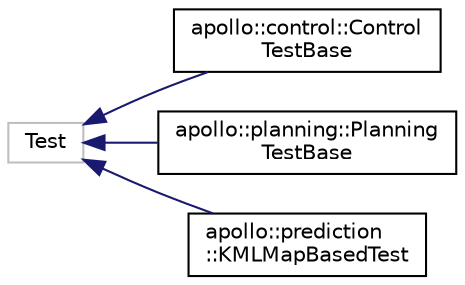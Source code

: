 digraph "Graphical Class Hierarchy"
{
  edge [fontname="Helvetica",fontsize="10",labelfontname="Helvetica",labelfontsize="10"];
  node [fontname="Helvetica",fontsize="10",shape=record];
  rankdir="LR";
  Node1 [label="Test",height=0.2,width=0.4,color="grey75", fillcolor="white", style="filled"];
  Node1 -> Node2 [dir="back",color="midnightblue",fontsize="10",style="solid",fontname="Helvetica"];
  Node2 [label="apollo::control::Control\lTestBase",height=0.2,width=0.4,color="black", fillcolor="white", style="filled",URL="$classapollo_1_1control_1_1ControlTestBase.html"];
  Node1 -> Node3 [dir="back",color="midnightblue",fontsize="10",style="solid",fontname="Helvetica"];
  Node3 [label="apollo::planning::Planning\lTestBase",height=0.2,width=0.4,color="black", fillcolor="white", style="filled",URL="$classapollo_1_1planning_1_1PlanningTestBase.html"];
  Node1 -> Node4 [dir="back",color="midnightblue",fontsize="10",style="solid",fontname="Helvetica"];
  Node4 [label="apollo::prediction\l::KMLMapBasedTest",height=0.2,width=0.4,color="black", fillcolor="white", style="filled",URL="$classapollo_1_1prediction_1_1KMLMapBasedTest.html"];
}
